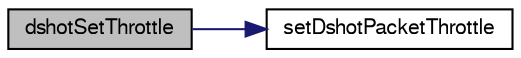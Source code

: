 digraph "dshotSetThrottle"
{
  edge [fontname="FreeSans",fontsize="10",labelfontname="FreeSans",labelfontsize="10"];
  node [fontname="FreeSans",fontsize="10",shape=record];
  rankdir="LR";
  Node1 [label="dshotSetThrottle",height=0.2,width=0.4,color="black", fillcolor="grey75", style="filled", fontcolor="black"];
  Node1 -> Node2 [color="midnightblue",fontsize="10",style="solid",fontname="FreeSans"];
  Node2 [label="setDshotPacketThrottle",height=0.2,width=0.4,color="black", fillcolor="white", style="filled",URL="$esc__dshot_8c.html#a57492e971c1b698158830009ca1d072a"];
}
